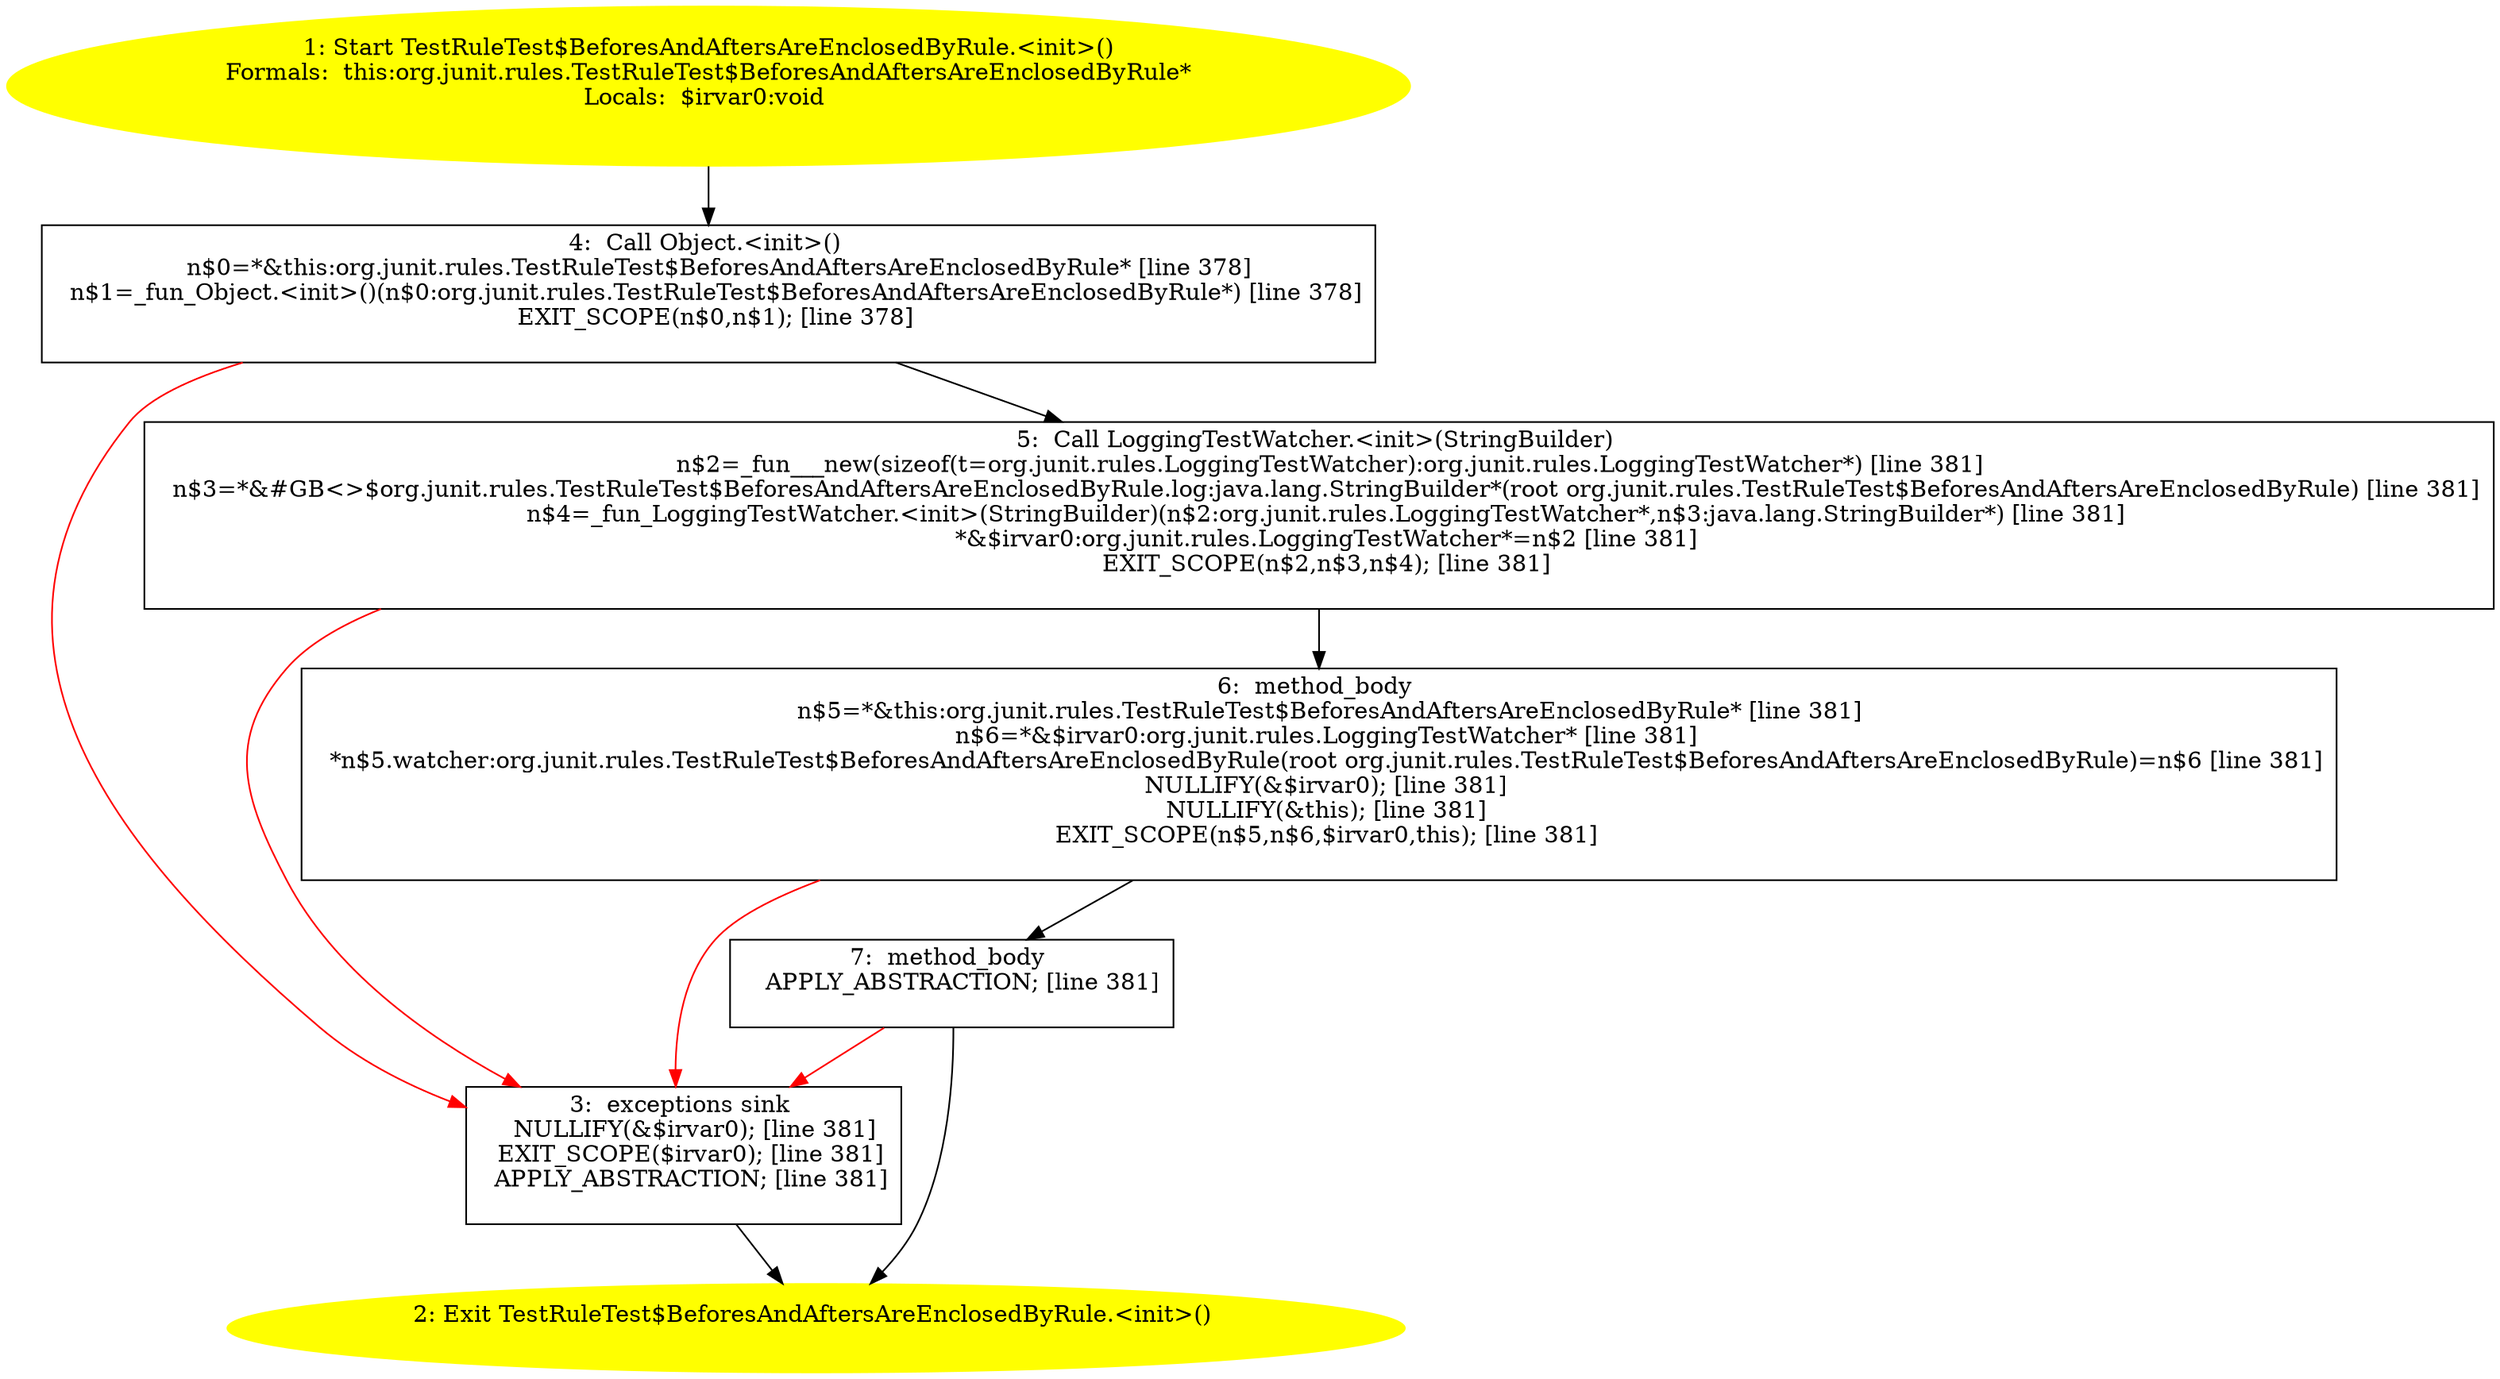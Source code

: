 /* @generated */
digraph cfg {
"org.junit.rules.TestRuleTest$BeforesAndAftersAreEnclosedByRule.<init>().3cdf0d146251bf5fd1167296a746a319_1" [label="1: Start TestRuleTest$BeforesAndAftersAreEnclosedByRule.<init>()\nFormals:  this:org.junit.rules.TestRuleTest$BeforesAndAftersAreEnclosedByRule*\nLocals:  $irvar0:void \n  " color=yellow style=filled]
	

	 "org.junit.rules.TestRuleTest$BeforesAndAftersAreEnclosedByRule.<init>().3cdf0d146251bf5fd1167296a746a319_1" -> "org.junit.rules.TestRuleTest$BeforesAndAftersAreEnclosedByRule.<init>().3cdf0d146251bf5fd1167296a746a319_4" ;
"org.junit.rules.TestRuleTest$BeforesAndAftersAreEnclosedByRule.<init>().3cdf0d146251bf5fd1167296a746a319_2" [label="2: Exit TestRuleTest$BeforesAndAftersAreEnclosedByRule.<init>() \n  " color=yellow style=filled]
	

"org.junit.rules.TestRuleTest$BeforesAndAftersAreEnclosedByRule.<init>().3cdf0d146251bf5fd1167296a746a319_3" [label="3:  exceptions sink \n   NULLIFY(&$irvar0); [line 381]\n  EXIT_SCOPE($irvar0); [line 381]\n  APPLY_ABSTRACTION; [line 381]\n " shape="box"]
	

	 "org.junit.rules.TestRuleTest$BeforesAndAftersAreEnclosedByRule.<init>().3cdf0d146251bf5fd1167296a746a319_3" -> "org.junit.rules.TestRuleTest$BeforesAndAftersAreEnclosedByRule.<init>().3cdf0d146251bf5fd1167296a746a319_2" ;
"org.junit.rules.TestRuleTest$BeforesAndAftersAreEnclosedByRule.<init>().3cdf0d146251bf5fd1167296a746a319_4" [label="4:  Call Object.<init>() \n   n$0=*&this:org.junit.rules.TestRuleTest$BeforesAndAftersAreEnclosedByRule* [line 378]\n  n$1=_fun_Object.<init>()(n$0:org.junit.rules.TestRuleTest$BeforesAndAftersAreEnclosedByRule*) [line 378]\n  EXIT_SCOPE(n$0,n$1); [line 378]\n " shape="box"]
	

	 "org.junit.rules.TestRuleTest$BeforesAndAftersAreEnclosedByRule.<init>().3cdf0d146251bf5fd1167296a746a319_4" -> "org.junit.rules.TestRuleTest$BeforesAndAftersAreEnclosedByRule.<init>().3cdf0d146251bf5fd1167296a746a319_5" ;
	 "org.junit.rules.TestRuleTest$BeforesAndAftersAreEnclosedByRule.<init>().3cdf0d146251bf5fd1167296a746a319_4" -> "org.junit.rules.TestRuleTest$BeforesAndAftersAreEnclosedByRule.<init>().3cdf0d146251bf5fd1167296a746a319_3" [color="red" ];
"org.junit.rules.TestRuleTest$BeforesAndAftersAreEnclosedByRule.<init>().3cdf0d146251bf5fd1167296a746a319_5" [label="5:  Call LoggingTestWatcher.<init>(StringBuilder) \n   n$2=_fun___new(sizeof(t=org.junit.rules.LoggingTestWatcher):org.junit.rules.LoggingTestWatcher*) [line 381]\n  n$3=*&#GB<>$org.junit.rules.TestRuleTest$BeforesAndAftersAreEnclosedByRule.log:java.lang.StringBuilder*(root org.junit.rules.TestRuleTest$BeforesAndAftersAreEnclosedByRule) [line 381]\n  n$4=_fun_LoggingTestWatcher.<init>(StringBuilder)(n$2:org.junit.rules.LoggingTestWatcher*,n$3:java.lang.StringBuilder*) [line 381]\n  *&$irvar0:org.junit.rules.LoggingTestWatcher*=n$2 [line 381]\n  EXIT_SCOPE(n$2,n$3,n$4); [line 381]\n " shape="box"]
	

	 "org.junit.rules.TestRuleTest$BeforesAndAftersAreEnclosedByRule.<init>().3cdf0d146251bf5fd1167296a746a319_5" -> "org.junit.rules.TestRuleTest$BeforesAndAftersAreEnclosedByRule.<init>().3cdf0d146251bf5fd1167296a746a319_6" ;
	 "org.junit.rules.TestRuleTest$BeforesAndAftersAreEnclosedByRule.<init>().3cdf0d146251bf5fd1167296a746a319_5" -> "org.junit.rules.TestRuleTest$BeforesAndAftersAreEnclosedByRule.<init>().3cdf0d146251bf5fd1167296a746a319_3" [color="red" ];
"org.junit.rules.TestRuleTest$BeforesAndAftersAreEnclosedByRule.<init>().3cdf0d146251bf5fd1167296a746a319_6" [label="6:  method_body \n   n$5=*&this:org.junit.rules.TestRuleTest$BeforesAndAftersAreEnclosedByRule* [line 381]\n  n$6=*&$irvar0:org.junit.rules.LoggingTestWatcher* [line 381]\n  *n$5.watcher:org.junit.rules.TestRuleTest$BeforesAndAftersAreEnclosedByRule(root org.junit.rules.TestRuleTest$BeforesAndAftersAreEnclosedByRule)=n$6 [line 381]\n  NULLIFY(&$irvar0); [line 381]\n  NULLIFY(&this); [line 381]\n  EXIT_SCOPE(n$5,n$6,$irvar0,this); [line 381]\n " shape="box"]
	

	 "org.junit.rules.TestRuleTest$BeforesAndAftersAreEnclosedByRule.<init>().3cdf0d146251bf5fd1167296a746a319_6" -> "org.junit.rules.TestRuleTest$BeforesAndAftersAreEnclosedByRule.<init>().3cdf0d146251bf5fd1167296a746a319_7" ;
	 "org.junit.rules.TestRuleTest$BeforesAndAftersAreEnclosedByRule.<init>().3cdf0d146251bf5fd1167296a746a319_6" -> "org.junit.rules.TestRuleTest$BeforesAndAftersAreEnclosedByRule.<init>().3cdf0d146251bf5fd1167296a746a319_3" [color="red" ];
"org.junit.rules.TestRuleTest$BeforesAndAftersAreEnclosedByRule.<init>().3cdf0d146251bf5fd1167296a746a319_7" [label="7:  method_body \n   APPLY_ABSTRACTION; [line 381]\n " shape="box"]
	

	 "org.junit.rules.TestRuleTest$BeforesAndAftersAreEnclosedByRule.<init>().3cdf0d146251bf5fd1167296a746a319_7" -> "org.junit.rules.TestRuleTest$BeforesAndAftersAreEnclosedByRule.<init>().3cdf0d146251bf5fd1167296a746a319_2" ;
	 "org.junit.rules.TestRuleTest$BeforesAndAftersAreEnclosedByRule.<init>().3cdf0d146251bf5fd1167296a746a319_7" -> "org.junit.rules.TestRuleTest$BeforesAndAftersAreEnclosedByRule.<init>().3cdf0d146251bf5fd1167296a746a319_3" [color="red" ];
}

